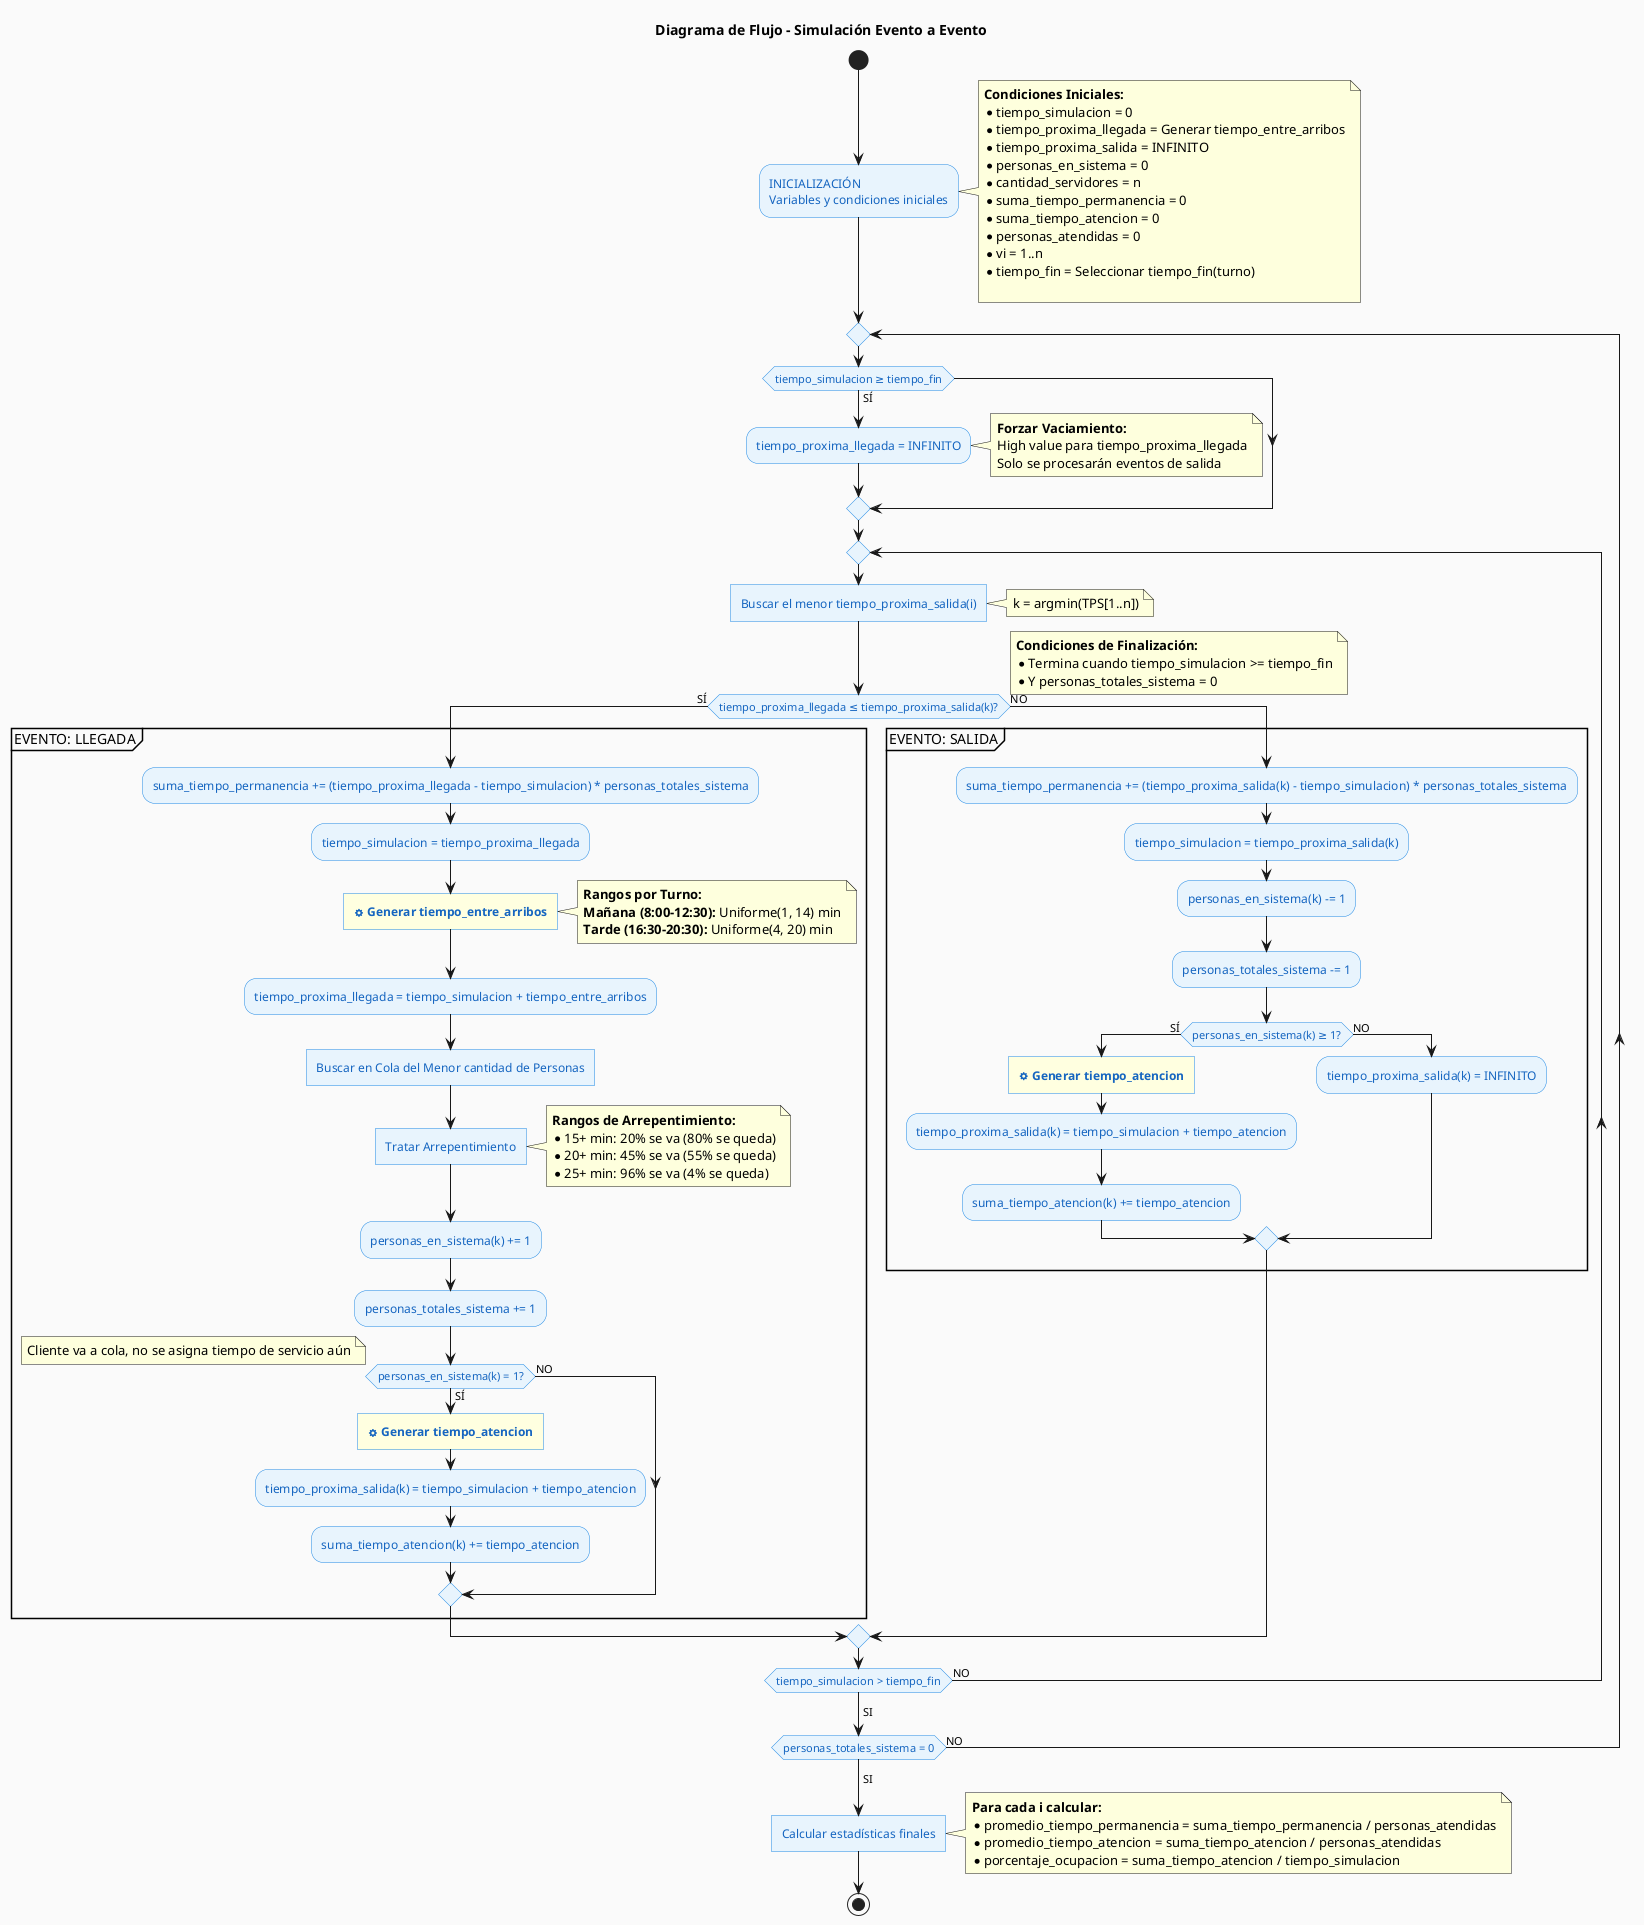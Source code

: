@startuml Simulacion_Flujo_Mejorado

title Diagrama de Flujo - Simulación Evento a Evento
skinparam backgroundColor #FAFAFA
skinparam activity {
  BackgroundColor #E8F4FD
  BorderColor #1E88E5
  FontColor #1565C0
}
skinparam decision {
  BackgroundColor #FFF3E0
  BorderColor #FB8C00
  FontColor #EF6C00
}

start

:INICIALIZACIÓN
Variables y condiciones iniciales;

note right
  **Condiciones Iniciales:**
  * tiempo_simulacion = 0
  * tiempo_proxima_llegada = Generar tiempo_entre_arribos
  * tiempo_proxima_salida = INFINITO
  * personas_en_sistema = 0
  * cantidad_servidores = n
  * suma_tiempo_permanencia = 0
  * suma_tiempo_atencion = 0
  * personas_atendidas = 0
  * vi = 1..n
  * tiempo_fin = Seleccionar tiempo_fin(turno)

end note

repeat

    if (tiempo_simulacion ≥ tiempo_fin) then (SÍ)
            :tiempo_proxima_llegada = INFINITO;
            
            note right
                **Forzar Vaciamiento:**
                High value para tiempo_proxima_llegada
                Solo se procesarán eventos de salida
            end note
    endif

    repeat

    :Buscar el menor tiempo_proxima_salida(i)]
    
    note right: k = argmin(TPS[1..n])
    
    if (tiempo_proxima_llegada ≤ tiempo_proxima_salida(k)?) then (SÍ)
        
        group EVENTO: LLEGADA
        :suma_tiempo_permanencia += (tiempo_proxima_llegada - tiempo_simulacion) * personas_totales_sistema;
        :tiempo_simulacion = tiempo_proxima_llegada;
        
        #LightYellow:<&cog> **Generar tiempo_entre_arribos**]
        
        note right
            **Rangos por Turno:**
            **Mañana (8:00-12:30):** Uniforme(1, 14) min
            **Tarde (16:30-20:30):** Uniforme(4, 20) min  
        end note
        
        :tiempo_proxima_llegada = tiempo_simulacion + tiempo_entre_arribos;
        
        :Buscar en Cola del Menor cantidad de Personas]
        :Tratar Arrepentimiento]
        
        note right
            **Rangos de Arrepentimiento:**
            * 15+ min: 20% se va (80% se queda)
            * 20+ min: 45% se va (55% se queda)
            * 25+ min: 96% se va (4% se queda)
        end note
        
        :personas_en_sistema(k) += 1;
        :personas_totales_sistema += 1;
        
        if (personas_en_sistema(k) = 1?) then (SÍ)
            #LightYellow:<&cog> **Generar tiempo_atencion**]
            :tiempo_proxima_salida(k) = tiempo_simulacion + tiempo_atencion;
            :suma_tiempo_atencion(k) += tiempo_atencion;
        else (NO)
            note right: Cliente va a cola, no se asigna tiempo de servicio aún
        endif
        end group
        
    else (NO)
        
        group EVENTO: SALIDA
        :suma_tiempo_permanencia += (tiempo_proxima_salida(k) - tiempo_simulacion) * personas_totales_sistema;
        :tiempo_simulacion = tiempo_proxima_salida(k);
        :personas_en_sistema(k) -= 1;
        :personas_totales_sistema -= 1;
        
        if (personas_en_sistema(k) ≥ 1?) then (SÍ)
            #LightYellow:<&cog> **Generar tiempo_atencion**]
            :tiempo_proxima_salida(k) = tiempo_simulacion + tiempo_atencion;
            :suma_tiempo_atencion(k) += tiempo_atencion;
        else (NO)
            :tiempo_proxima_salida(k) = INFINITO;
        endif
        end group
        
    endif

    repeat while (tiempo_simulacion > tiempo_fin) is (NO)
    -> SI;

repeat while (personas_totales_sistema = 0) is (NO)
-> SI;

note right
  **Condiciones de Finalización:**
  * Termina cuando tiempo_simulacion >= tiempo_fin
  * Y personas_totales_sistema = 0
end note

:Calcular estadísticas finales]

note right
  **Para cada i calcular:**
  * promedio_tiempo_permanencia = suma_tiempo_permanencia / personas_atendidas
  * promedio_tiempo_atencion = suma_tiempo_atencion / personas_atendidas
  * porcentaje_ocupacion = suma_tiempo_atencion / tiempo_simulacion
end note

stop

@enduml 